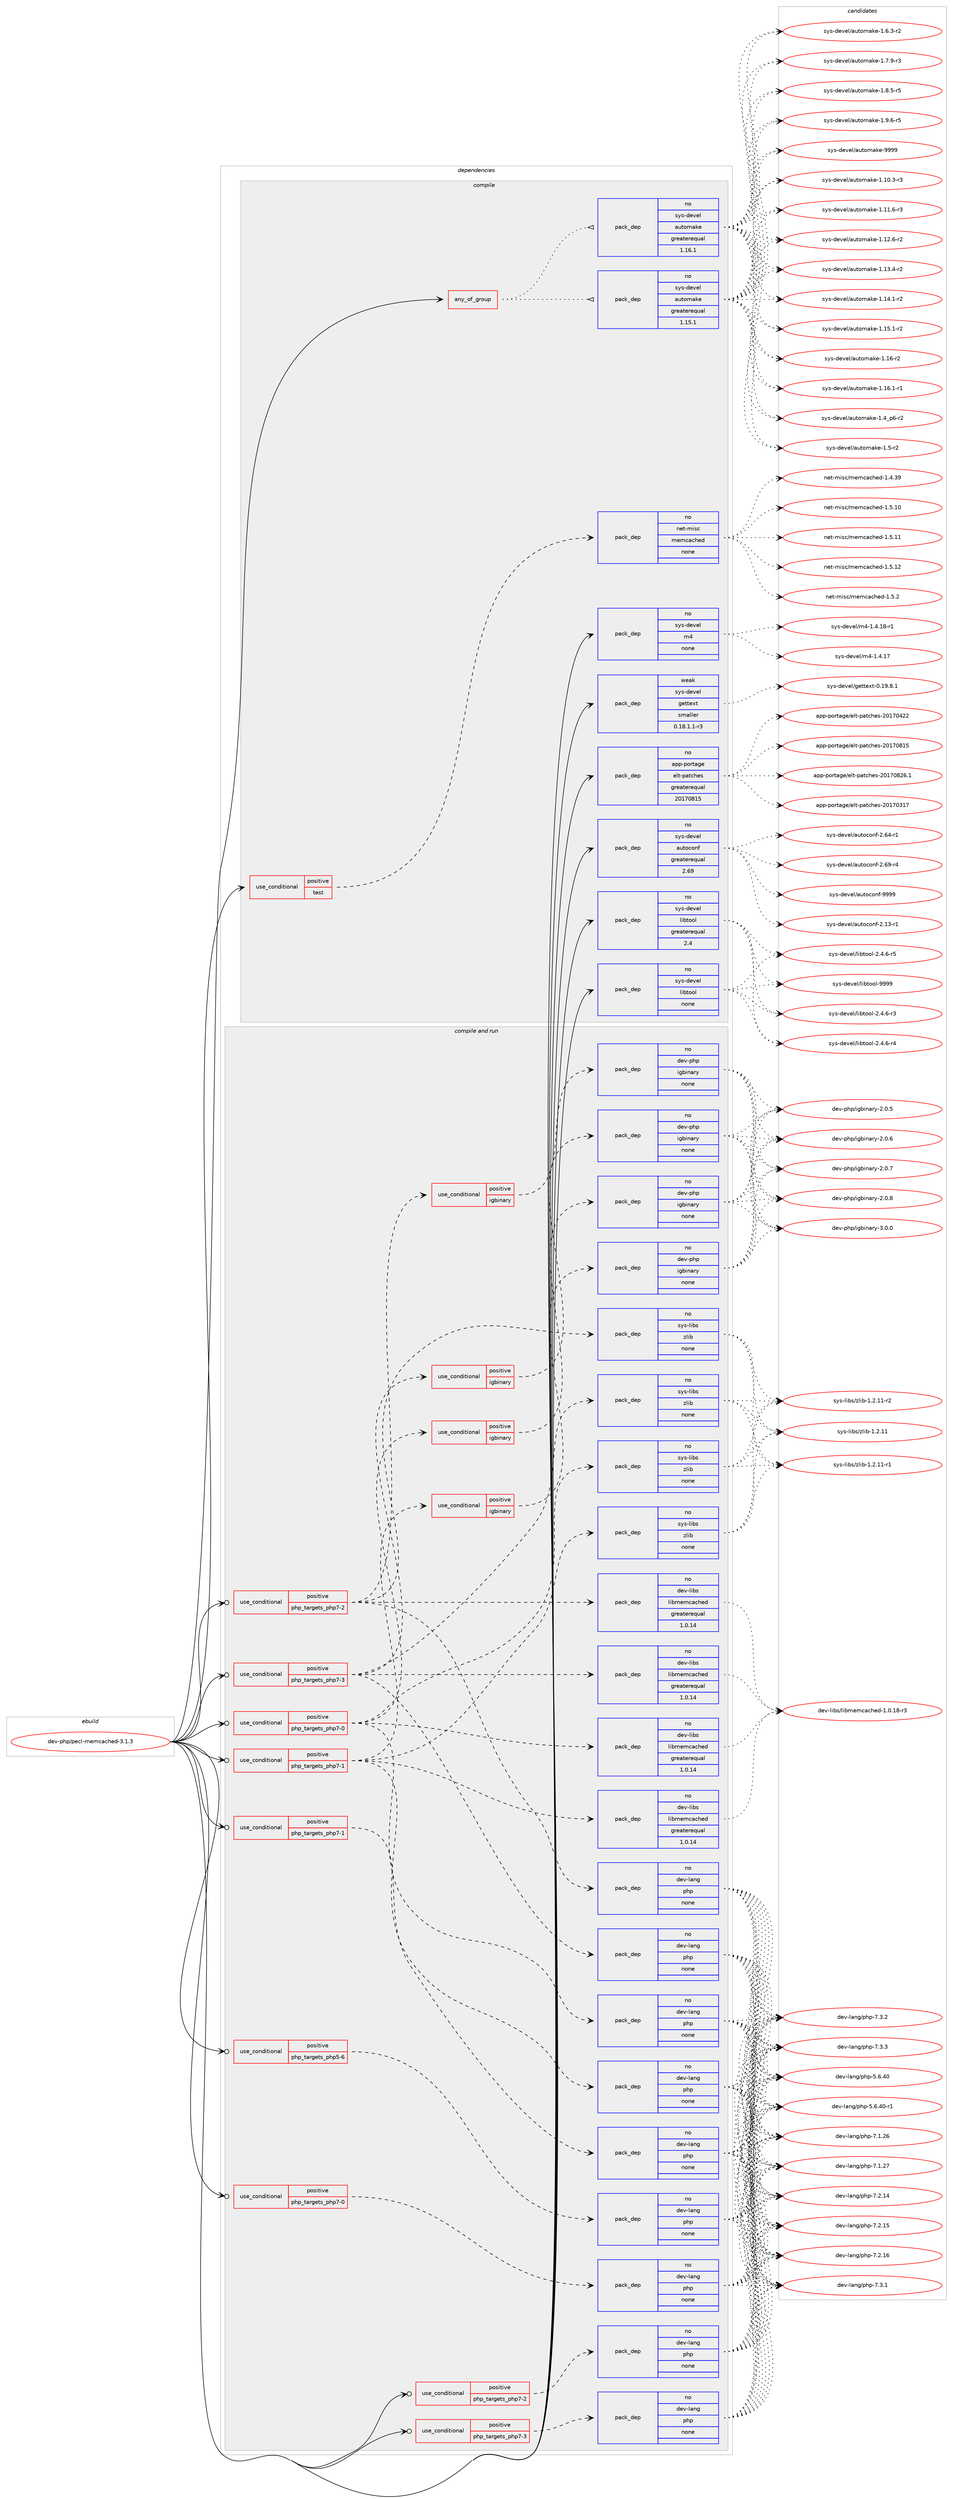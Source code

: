 digraph prolog {

# *************
# Graph options
# *************

newrank=true;
concentrate=true;
compound=true;
graph [rankdir=LR,fontname=Helvetica,fontsize=10,ranksep=1.5];#, ranksep=2.5, nodesep=0.2];
edge  [arrowhead=vee];
node  [fontname=Helvetica,fontsize=10];

# **********
# The ebuild
# **********

subgraph cluster_leftcol {
color=gray;
rank=same;
label=<<i>ebuild</i>>;
id [label="dev-php/pecl-memcached-3.1.3", color=red, width=4, href="../dev-php/pecl-memcached-3.1.3.svg"];
}

# ****************
# The dependencies
# ****************

subgraph cluster_midcol {
color=gray;
label=<<i>dependencies</i>>;
subgraph cluster_compile {
fillcolor="#eeeeee";
style=filled;
label=<<i>compile</i>>;
subgraph any22574 {
dependency1394285 [label=<<TABLE BORDER="0" CELLBORDER="1" CELLSPACING="0" CELLPADDING="4"><TR><TD CELLPADDING="10">any_of_group</TD></TR></TABLE>>, shape=none, color=red];subgraph pack1001513 {
dependency1394286 [label=<<TABLE BORDER="0" CELLBORDER="1" CELLSPACING="0" CELLPADDING="4" WIDTH="220"><TR><TD ROWSPAN="6" CELLPADDING="30">pack_dep</TD></TR><TR><TD WIDTH="110">no</TD></TR><TR><TD>sys-devel</TD></TR><TR><TD>automake</TD></TR><TR><TD>greaterequal</TD></TR><TR><TD>1.16.1</TD></TR></TABLE>>, shape=none, color=blue];
}
dependency1394285:e -> dependency1394286:w [weight=20,style="dotted",arrowhead="oinv"];
subgraph pack1001514 {
dependency1394287 [label=<<TABLE BORDER="0" CELLBORDER="1" CELLSPACING="0" CELLPADDING="4" WIDTH="220"><TR><TD ROWSPAN="6" CELLPADDING="30">pack_dep</TD></TR><TR><TD WIDTH="110">no</TD></TR><TR><TD>sys-devel</TD></TR><TR><TD>automake</TD></TR><TR><TD>greaterequal</TD></TR><TR><TD>1.15.1</TD></TR></TABLE>>, shape=none, color=blue];
}
dependency1394285:e -> dependency1394287:w [weight=20,style="dotted",arrowhead="oinv"];
}
id:e -> dependency1394285:w [weight=20,style="solid",arrowhead="vee"];
subgraph cond369633 {
dependency1394288 [label=<<TABLE BORDER="0" CELLBORDER="1" CELLSPACING="0" CELLPADDING="4"><TR><TD ROWSPAN="3" CELLPADDING="10">use_conditional</TD></TR><TR><TD>positive</TD></TR><TR><TD>test</TD></TR></TABLE>>, shape=none, color=red];
subgraph pack1001515 {
dependency1394289 [label=<<TABLE BORDER="0" CELLBORDER="1" CELLSPACING="0" CELLPADDING="4" WIDTH="220"><TR><TD ROWSPAN="6" CELLPADDING="30">pack_dep</TD></TR><TR><TD WIDTH="110">no</TD></TR><TR><TD>net-misc</TD></TR><TR><TD>memcached</TD></TR><TR><TD>none</TD></TR><TR><TD></TD></TR></TABLE>>, shape=none, color=blue];
}
dependency1394288:e -> dependency1394289:w [weight=20,style="dashed",arrowhead="vee"];
}
id:e -> dependency1394288:w [weight=20,style="solid",arrowhead="vee"];
subgraph pack1001516 {
dependency1394290 [label=<<TABLE BORDER="0" CELLBORDER="1" CELLSPACING="0" CELLPADDING="4" WIDTH="220"><TR><TD ROWSPAN="6" CELLPADDING="30">pack_dep</TD></TR><TR><TD WIDTH="110">no</TD></TR><TR><TD>app-portage</TD></TR><TR><TD>elt-patches</TD></TR><TR><TD>greaterequal</TD></TR><TR><TD>20170815</TD></TR></TABLE>>, shape=none, color=blue];
}
id:e -> dependency1394290:w [weight=20,style="solid",arrowhead="vee"];
subgraph pack1001517 {
dependency1394291 [label=<<TABLE BORDER="0" CELLBORDER="1" CELLSPACING="0" CELLPADDING="4" WIDTH="220"><TR><TD ROWSPAN="6" CELLPADDING="30">pack_dep</TD></TR><TR><TD WIDTH="110">no</TD></TR><TR><TD>sys-devel</TD></TR><TR><TD>autoconf</TD></TR><TR><TD>greaterequal</TD></TR><TR><TD>2.69</TD></TR></TABLE>>, shape=none, color=blue];
}
id:e -> dependency1394291:w [weight=20,style="solid",arrowhead="vee"];
subgraph pack1001518 {
dependency1394292 [label=<<TABLE BORDER="0" CELLBORDER="1" CELLSPACING="0" CELLPADDING="4" WIDTH="220"><TR><TD ROWSPAN="6" CELLPADDING="30">pack_dep</TD></TR><TR><TD WIDTH="110">no</TD></TR><TR><TD>sys-devel</TD></TR><TR><TD>libtool</TD></TR><TR><TD>greaterequal</TD></TR><TR><TD>2.4</TD></TR></TABLE>>, shape=none, color=blue];
}
id:e -> dependency1394292:w [weight=20,style="solid",arrowhead="vee"];
subgraph pack1001519 {
dependency1394293 [label=<<TABLE BORDER="0" CELLBORDER="1" CELLSPACING="0" CELLPADDING="4" WIDTH="220"><TR><TD ROWSPAN="6" CELLPADDING="30">pack_dep</TD></TR><TR><TD WIDTH="110">no</TD></TR><TR><TD>sys-devel</TD></TR><TR><TD>libtool</TD></TR><TR><TD>none</TD></TR><TR><TD></TD></TR></TABLE>>, shape=none, color=blue];
}
id:e -> dependency1394293:w [weight=20,style="solid",arrowhead="vee"];
subgraph pack1001520 {
dependency1394294 [label=<<TABLE BORDER="0" CELLBORDER="1" CELLSPACING="0" CELLPADDING="4" WIDTH="220"><TR><TD ROWSPAN="6" CELLPADDING="30">pack_dep</TD></TR><TR><TD WIDTH="110">no</TD></TR><TR><TD>sys-devel</TD></TR><TR><TD>m4</TD></TR><TR><TD>none</TD></TR><TR><TD></TD></TR></TABLE>>, shape=none, color=blue];
}
id:e -> dependency1394294:w [weight=20,style="solid",arrowhead="vee"];
subgraph pack1001521 {
dependency1394295 [label=<<TABLE BORDER="0" CELLBORDER="1" CELLSPACING="0" CELLPADDING="4" WIDTH="220"><TR><TD ROWSPAN="6" CELLPADDING="30">pack_dep</TD></TR><TR><TD WIDTH="110">weak</TD></TR><TR><TD>sys-devel</TD></TR><TR><TD>gettext</TD></TR><TR><TD>smaller</TD></TR><TR><TD>0.18.1.1-r3</TD></TR></TABLE>>, shape=none, color=blue];
}
id:e -> dependency1394295:w [weight=20,style="solid",arrowhead="vee"];
}
subgraph cluster_compileandrun {
fillcolor="#eeeeee";
style=filled;
label=<<i>compile and run</i>>;
subgraph cond369634 {
dependency1394296 [label=<<TABLE BORDER="0" CELLBORDER="1" CELLSPACING="0" CELLPADDING="4"><TR><TD ROWSPAN="3" CELLPADDING="10">use_conditional</TD></TR><TR><TD>positive</TD></TR><TR><TD>php_targets_php5-6</TD></TR></TABLE>>, shape=none, color=red];
subgraph pack1001522 {
dependency1394297 [label=<<TABLE BORDER="0" CELLBORDER="1" CELLSPACING="0" CELLPADDING="4" WIDTH="220"><TR><TD ROWSPAN="6" CELLPADDING="30">pack_dep</TD></TR><TR><TD WIDTH="110">no</TD></TR><TR><TD>dev-lang</TD></TR><TR><TD>php</TD></TR><TR><TD>none</TD></TR><TR><TD></TD></TR></TABLE>>, shape=none, color=blue];
}
dependency1394296:e -> dependency1394297:w [weight=20,style="dashed",arrowhead="vee"];
}
id:e -> dependency1394296:w [weight=20,style="solid",arrowhead="odotvee"];
subgraph cond369635 {
dependency1394298 [label=<<TABLE BORDER="0" CELLBORDER="1" CELLSPACING="0" CELLPADDING="4"><TR><TD ROWSPAN="3" CELLPADDING="10">use_conditional</TD></TR><TR><TD>positive</TD></TR><TR><TD>php_targets_php7-0</TD></TR></TABLE>>, shape=none, color=red];
subgraph pack1001523 {
dependency1394299 [label=<<TABLE BORDER="0" CELLBORDER="1" CELLSPACING="0" CELLPADDING="4" WIDTH="220"><TR><TD ROWSPAN="6" CELLPADDING="30">pack_dep</TD></TR><TR><TD WIDTH="110">no</TD></TR><TR><TD>dev-lang</TD></TR><TR><TD>php</TD></TR><TR><TD>none</TD></TR><TR><TD></TD></TR></TABLE>>, shape=none, color=blue];
}
dependency1394298:e -> dependency1394299:w [weight=20,style="dashed",arrowhead="vee"];
}
id:e -> dependency1394298:w [weight=20,style="solid",arrowhead="odotvee"];
subgraph cond369636 {
dependency1394300 [label=<<TABLE BORDER="0" CELLBORDER="1" CELLSPACING="0" CELLPADDING="4"><TR><TD ROWSPAN="3" CELLPADDING="10">use_conditional</TD></TR><TR><TD>positive</TD></TR><TR><TD>php_targets_php7-0</TD></TR></TABLE>>, shape=none, color=red];
subgraph pack1001524 {
dependency1394301 [label=<<TABLE BORDER="0" CELLBORDER="1" CELLSPACING="0" CELLPADDING="4" WIDTH="220"><TR><TD ROWSPAN="6" CELLPADDING="30">pack_dep</TD></TR><TR><TD WIDTH="110">no</TD></TR><TR><TD>dev-libs</TD></TR><TR><TD>libmemcached</TD></TR><TR><TD>greaterequal</TD></TR><TR><TD>1.0.14</TD></TR></TABLE>>, shape=none, color=blue];
}
dependency1394300:e -> dependency1394301:w [weight=20,style="dashed",arrowhead="vee"];
subgraph pack1001525 {
dependency1394302 [label=<<TABLE BORDER="0" CELLBORDER="1" CELLSPACING="0" CELLPADDING="4" WIDTH="220"><TR><TD ROWSPAN="6" CELLPADDING="30">pack_dep</TD></TR><TR><TD WIDTH="110">no</TD></TR><TR><TD>sys-libs</TD></TR><TR><TD>zlib</TD></TR><TR><TD>none</TD></TR><TR><TD></TD></TR></TABLE>>, shape=none, color=blue];
}
dependency1394300:e -> dependency1394302:w [weight=20,style="dashed",arrowhead="vee"];
subgraph cond369637 {
dependency1394303 [label=<<TABLE BORDER="0" CELLBORDER="1" CELLSPACING="0" CELLPADDING="4"><TR><TD ROWSPAN="3" CELLPADDING="10">use_conditional</TD></TR><TR><TD>positive</TD></TR><TR><TD>igbinary</TD></TR></TABLE>>, shape=none, color=red];
subgraph pack1001526 {
dependency1394304 [label=<<TABLE BORDER="0" CELLBORDER="1" CELLSPACING="0" CELLPADDING="4" WIDTH="220"><TR><TD ROWSPAN="6" CELLPADDING="30">pack_dep</TD></TR><TR><TD WIDTH="110">no</TD></TR><TR><TD>dev-php</TD></TR><TR><TD>igbinary</TD></TR><TR><TD>none</TD></TR><TR><TD></TD></TR></TABLE>>, shape=none, color=blue];
}
dependency1394303:e -> dependency1394304:w [weight=20,style="dashed",arrowhead="vee"];
}
dependency1394300:e -> dependency1394303:w [weight=20,style="dashed",arrowhead="vee"];
subgraph pack1001527 {
dependency1394305 [label=<<TABLE BORDER="0" CELLBORDER="1" CELLSPACING="0" CELLPADDING="4" WIDTH="220"><TR><TD ROWSPAN="6" CELLPADDING="30">pack_dep</TD></TR><TR><TD WIDTH="110">no</TD></TR><TR><TD>dev-lang</TD></TR><TR><TD>php</TD></TR><TR><TD>none</TD></TR><TR><TD></TD></TR></TABLE>>, shape=none, color=blue];
}
dependency1394300:e -> dependency1394305:w [weight=20,style="dashed",arrowhead="vee"];
}
id:e -> dependency1394300:w [weight=20,style="solid",arrowhead="odotvee"];
subgraph cond369638 {
dependency1394306 [label=<<TABLE BORDER="0" CELLBORDER="1" CELLSPACING="0" CELLPADDING="4"><TR><TD ROWSPAN="3" CELLPADDING="10">use_conditional</TD></TR><TR><TD>positive</TD></TR><TR><TD>php_targets_php7-1</TD></TR></TABLE>>, shape=none, color=red];
subgraph pack1001528 {
dependency1394307 [label=<<TABLE BORDER="0" CELLBORDER="1" CELLSPACING="0" CELLPADDING="4" WIDTH="220"><TR><TD ROWSPAN="6" CELLPADDING="30">pack_dep</TD></TR><TR><TD WIDTH="110">no</TD></TR><TR><TD>dev-lang</TD></TR><TR><TD>php</TD></TR><TR><TD>none</TD></TR><TR><TD></TD></TR></TABLE>>, shape=none, color=blue];
}
dependency1394306:e -> dependency1394307:w [weight=20,style="dashed",arrowhead="vee"];
}
id:e -> dependency1394306:w [weight=20,style="solid",arrowhead="odotvee"];
subgraph cond369639 {
dependency1394308 [label=<<TABLE BORDER="0" CELLBORDER="1" CELLSPACING="0" CELLPADDING="4"><TR><TD ROWSPAN="3" CELLPADDING="10">use_conditional</TD></TR><TR><TD>positive</TD></TR><TR><TD>php_targets_php7-1</TD></TR></TABLE>>, shape=none, color=red];
subgraph pack1001529 {
dependency1394309 [label=<<TABLE BORDER="0" CELLBORDER="1" CELLSPACING="0" CELLPADDING="4" WIDTH="220"><TR><TD ROWSPAN="6" CELLPADDING="30">pack_dep</TD></TR><TR><TD WIDTH="110">no</TD></TR><TR><TD>dev-libs</TD></TR><TR><TD>libmemcached</TD></TR><TR><TD>greaterequal</TD></TR><TR><TD>1.0.14</TD></TR></TABLE>>, shape=none, color=blue];
}
dependency1394308:e -> dependency1394309:w [weight=20,style="dashed",arrowhead="vee"];
subgraph pack1001530 {
dependency1394310 [label=<<TABLE BORDER="0" CELLBORDER="1" CELLSPACING="0" CELLPADDING="4" WIDTH="220"><TR><TD ROWSPAN="6" CELLPADDING="30">pack_dep</TD></TR><TR><TD WIDTH="110">no</TD></TR><TR><TD>sys-libs</TD></TR><TR><TD>zlib</TD></TR><TR><TD>none</TD></TR><TR><TD></TD></TR></TABLE>>, shape=none, color=blue];
}
dependency1394308:e -> dependency1394310:w [weight=20,style="dashed",arrowhead="vee"];
subgraph cond369640 {
dependency1394311 [label=<<TABLE BORDER="0" CELLBORDER="1" CELLSPACING="0" CELLPADDING="4"><TR><TD ROWSPAN="3" CELLPADDING="10">use_conditional</TD></TR><TR><TD>positive</TD></TR><TR><TD>igbinary</TD></TR></TABLE>>, shape=none, color=red];
subgraph pack1001531 {
dependency1394312 [label=<<TABLE BORDER="0" CELLBORDER="1" CELLSPACING="0" CELLPADDING="4" WIDTH="220"><TR><TD ROWSPAN="6" CELLPADDING="30">pack_dep</TD></TR><TR><TD WIDTH="110">no</TD></TR><TR><TD>dev-php</TD></TR><TR><TD>igbinary</TD></TR><TR><TD>none</TD></TR><TR><TD></TD></TR></TABLE>>, shape=none, color=blue];
}
dependency1394311:e -> dependency1394312:w [weight=20,style="dashed",arrowhead="vee"];
}
dependency1394308:e -> dependency1394311:w [weight=20,style="dashed",arrowhead="vee"];
subgraph pack1001532 {
dependency1394313 [label=<<TABLE BORDER="0" CELLBORDER="1" CELLSPACING="0" CELLPADDING="4" WIDTH="220"><TR><TD ROWSPAN="6" CELLPADDING="30">pack_dep</TD></TR><TR><TD WIDTH="110">no</TD></TR><TR><TD>dev-lang</TD></TR><TR><TD>php</TD></TR><TR><TD>none</TD></TR><TR><TD></TD></TR></TABLE>>, shape=none, color=blue];
}
dependency1394308:e -> dependency1394313:w [weight=20,style="dashed",arrowhead="vee"];
}
id:e -> dependency1394308:w [weight=20,style="solid",arrowhead="odotvee"];
subgraph cond369641 {
dependency1394314 [label=<<TABLE BORDER="0" CELLBORDER="1" CELLSPACING="0" CELLPADDING="4"><TR><TD ROWSPAN="3" CELLPADDING="10">use_conditional</TD></TR><TR><TD>positive</TD></TR><TR><TD>php_targets_php7-2</TD></TR></TABLE>>, shape=none, color=red];
subgraph pack1001533 {
dependency1394315 [label=<<TABLE BORDER="0" CELLBORDER="1" CELLSPACING="0" CELLPADDING="4" WIDTH="220"><TR><TD ROWSPAN="6" CELLPADDING="30">pack_dep</TD></TR><TR><TD WIDTH="110">no</TD></TR><TR><TD>dev-lang</TD></TR><TR><TD>php</TD></TR><TR><TD>none</TD></TR><TR><TD></TD></TR></TABLE>>, shape=none, color=blue];
}
dependency1394314:e -> dependency1394315:w [weight=20,style="dashed",arrowhead="vee"];
}
id:e -> dependency1394314:w [weight=20,style="solid",arrowhead="odotvee"];
subgraph cond369642 {
dependency1394316 [label=<<TABLE BORDER="0" CELLBORDER="1" CELLSPACING="0" CELLPADDING="4"><TR><TD ROWSPAN="3" CELLPADDING="10">use_conditional</TD></TR><TR><TD>positive</TD></TR><TR><TD>php_targets_php7-2</TD></TR></TABLE>>, shape=none, color=red];
subgraph pack1001534 {
dependency1394317 [label=<<TABLE BORDER="0" CELLBORDER="1" CELLSPACING="0" CELLPADDING="4" WIDTH="220"><TR><TD ROWSPAN="6" CELLPADDING="30">pack_dep</TD></TR><TR><TD WIDTH="110">no</TD></TR><TR><TD>dev-libs</TD></TR><TR><TD>libmemcached</TD></TR><TR><TD>greaterequal</TD></TR><TR><TD>1.0.14</TD></TR></TABLE>>, shape=none, color=blue];
}
dependency1394316:e -> dependency1394317:w [weight=20,style="dashed",arrowhead="vee"];
subgraph pack1001535 {
dependency1394318 [label=<<TABLE BORDER="0" CELLBORDER="1" CELLSPACING="0" CELLPADDING="4" WIDTH="220"><TR><TD ROWSPAN="6" CELLPADDING="30">pack_dep</TD></TR><TR><TD WIDTH="110">no</TD></TR><TR><TD>sys-libs</TD></TR><TR><TD>zlib</TD></TR><TR><TD>none</TD></TR><TR><TD></TD></TR></TABLE>>, shape=none, color=blue];
}
dependency1394316:e -> dependency1394318:w [weight=20,style="dashed",arrowhead="vee"];
subgraph cond369643 {
dependency1394319 [label=<<TABLE BORDER="0" CELLBORDER="1" CELLSPACING="0" CELLPADDING="4"><TR><TD ROWSPAN="3" CELLPADDING="10">use_conditional</TD></TR><TR><TD>positive</TD></TR><TR><TD>igbinary</TD></TR></TABLE>>, shape=none, color=red];
subgraph pack1001536 {
dependency1394320 [label=<<TABLE BORDER="0" CELLBORDER="1" CELLSPACING="0" CELLPADDING="4" WIDTH="220"><TR><TD ROWSPAN="6" CELLPADDING="30">pack_dep</TD></TR><TR><TD WIDTH="110">no</TD></TR><TR><TD>dev-php</TD></TR><TR><TD>igbinary</TD></TR><TR><TD>none</TD></TR><TR><TD></TD></TR></TABLE>>, shape=none, color=blue];
}
dependency1394319:e -> dependency1394320:w [weight=20,style="dashed",arrowhead="vee"];
}
dependency1394316:e -> dependency1394319:w [weight=20,style="dashed",arrowhead="vee"];
subgraph pack1001537 {
dependency1394321 [label=<<TABLE BORDER="0" CELLBORDER="1" CELLSPACING="0" CELLPADDING="4" WIDTH="220"><TR><TD ROWSPAN="6" CELLPADDING="30">pack_dep</TD></TR><TR><TD WIDTH="110">no</TD></TR><TR><TD>dev-lang</TD></TR><TR><TD>php</TD></TR><TR><TD>none</TD></TR><TR><TD></TD></TR></TABLE>>, shape=none, color=blue];
}
dependency1394316:e -> dependency1394321:w [weight=20,style="dashed",arrowhead="vee"];
}
id:e -> dependency1394316:w [weight=20,style="solid",arrowhead="odotvee"];
subgraph cond369644 {
dependency1394322 [label=<<TABLE BORDER="0" CELLBORDER="1" CELLSPACING="0" CELLPADDING="4"><TR><TD ROWSPAN="3" CELLPADDING="10">use_conditional</TD></TR><TR><TD>positive</TD></TR><TR><TD>php_targets_php7-3</TD></TR></TABLE>>, shape=none, color=red];
subgraph pack1001538 {
dependency1394323 [label=<<TABLE BORDER="0" CELLBORDER="1" CELLSPACING="0" CELLPADDING="4" WIDTH="220"><TR><TD ROWSPAN="6" CELLPADDING="30">pack_dep</TD></TR><TR><TD WIDTH="110">no</TD></TR><TR><TD>dev-lang</TD></TR><TR><TD>php</TD></TR><TR><TD>none</TD></TR><TR><TD></TD></TR></TABLE>>, shape=none, color=blue];
}
dependency1394322:e -> dependency1394323:w [weight=20,style="dashed",arrowhead="vee"];
}
id:e -> dependency1394322:w [weight=20,style="solid",arrowhead="odotvee"];
subgraph cond369645 {
dependency1394324 [label=<<TABLE BORDER="0" CELLBORDER="1" CELLSPACING="0" CELLPADDING="4"><TR><TD ROWSPAN="3" CELLPADDING="10">use_conditional</TD></TR><TR><TD>positive</TD></TR><TR><TD>php_targets_php7-3</TD></TR></TABLE>>, shape=none, color=red];
subgraph pack1001539 {
dependency1394325 [label=<<TABLE BORDER="0" CELLBORDER="1" CELLSPACING="0" CELLPADDING="4" WIDTH="220"><TR><TD ROWSPAN="6" CELLPADDING="30">pack_dep</TD></TR><TR><TD WIDTH="110">no</TD></TR><TR><TD>dev-libs</TD></TR><TR><TD>libmemcached</TD></TR><TR><TD>greaterequal</TD></TR><TR><TD>1.0.14</TD></TR></TABLE>>, shape=none, color=blue];
}
dependency1394324:e -> dependency1394325:w [weight=20,style="dashed",arrowhead="vee"];
subgraph pack1001540 {
dependency1394326 [label=<<TABLE BORDER="0" CELLBORDER="1" CELLSPACING="0" CELLPADDING="4" WIDTH="220"><TR><TD ROWSPAN="6" CELLPADDING="30">pack_dep</TD></TR><TR><TD WIDTH="110">no</TD></TR><TR><TD>sys-libs</TD></TR><TR><TD>zlib</TD></TR><TR><TD>none</TD></TR><TR><TD></TD></TR></TABLE>>, shape=none, color=blue];
}
dependency1394324:e -> dependency1394326:w [weight=20,style="dashed",arrowhead="vee"];
subgraph cond369646 {
dependency1394327 [label=<<TABLE BORDER="0" CELLBORDER="1" CELLSPACING="0" CELLPADDING="4"><TR><TD ROWSPAN="3" CELLPADDING="10">use_conditional</TD></TR><TR><TD>positive</TD></TR><TR><TD>igbinary</TD></TR></TABLE>>, shape=none, color=red];
subgraph pack1001541 {
dependency1394328 [label=<<TABLE BORDER="0" CELLBORDER="1" CELLSPACING="0" CELLPADDING="4" WIDTH="220"><TR><TD ROWSPAN="6" CELLPADDING="30">pack_dep</TD></TR><TR><TD WIDTH="110">no</TD></TR><TR><TD>dev-php</TD></TR><TR><TD>igbinary</TD></TR><TR><TD>none</TD></TR><TR><TD></TD></TR></TABLE>>, shape=none, color=blue];
}
dependency1394327:e -> dependency1394328:w [weight=20,style="dashed",arrowhead="vee"];
}
dependency1394324:e -> dependency1394327:w [weight=20,style="dashed",arrowhead="vee"];
subgraph pack1001542 {
dependency1394329 [label=<<TABLE BORDER="0" CELLBORDER="1" CELLSPACING="0" CELLPADDING="4" WIDTH="220"><TR><TD ROWSPAN="6" CELLPADDING="30">pack_dep</TD></TR><TR><TD WIDTH="110">no</TD></TR><TR><TD>dev-lang</TD></TR><TR><TD>php</TD></TR><TR><TD>none</TD></TR><TR><TD></TD></TR></TABLE>>, shape=none, color=blue];
}
dependency1394324:e -> dependency1394329:w [weight=20,style="dashed",arrowhead="vee"];
}
id:e -> dependency1394324:w [weight=20,style="solid",arrowhead="odotvee"];
}
subgraph cluster_run {
fillcolor="#eeeeee";
style=filled;
label=<<i>run</i>>;
}
}

# **************
# The candidates
# **************

subgraph cluster_choices {
rank=same;
color=gray;
label=<<i>candidates</i>>;

subgraph choice1001513 {
color=black;
nodesep=1;
choice11512111545100101118101108479711711611110997107101454946494846514511451 [label="sys-devel/automake-1.10.3-r3", color=red, width=4,href="../sys-devel/automake-1.10.3-r3.svg"];
choice11512111545100101118101108479711711611110997107101454946494946544511451 [label="sys-devel/automake-1.11.6-r3", color=red, width=4,href="../sys-devel/automake-1.11.6-r3.svg"];
choice11512111545100101118101108479711711611110997107101454946495046544511450 [label="sys-devel/automake-1.12.6-r2", color=red, width=4,href="../sys-devel/automake-1.12.6-r2.svg"];
choice11512111545100101118101108479711711611110997107101454946495146524511450 [label="sys-devel/automake-1.13.4-r2", color=red, width=4,href="../sys-devel/automake-1.13.4-r2.svg"];
choice11512111545100101118101108479711711611110997107101454946495246494511450 [label="sys-devel/automake-1.14.1-r2", color=red, width=4,href="../sys-devel/automake-1.14.1-r2.svg"];
choice11512111545100101118101108479711711611110997107101454946495346494511450 [label="sys-devel/automake-1.15.1-r2", color=red, width=4,href="../sys-devel/automake-1.15.1-r2.svg"];
choice1151211154510010111810110847971171161111099710710145494649544511450 [label="sys-devel/automake-1.16-r2", color=red, width=4,href="../sys-devel/automake-1.16-r2.svg"];
choice11512111545100101118101108479711711611110997107101454946495446494511449 [label="sys-devel/automake-1.16.1-r1", color=red, width=4,href="../sys-devel/automake-1.16.1-r1.svg"];
choice115121115451001011181011084797117116111109971071014549465295112544511450 [label="sys-devel/automake-1.4_p6-r2", color=red, width=4,href="../sys-devel/automake-1.4_p6-r2.svg"];
choice11512111545100101118101108479711711611110997107101454946534511450 [label="sys-devel/automake-1.5-r2", color=red, width=4,href="../sys-devel/automake-1.5-r2.svg"];
choice115121115451001011181011084797117116111109971071014549465446514511450 [label="sys-devel/automake-1.6.3-r2", color=red, width=4,href="../sys-devel/automake-1.6.3-r2.svg"];
choice115121115451001011181011084797117116111109971071014549465546574511451 [label="sys-devel/automake-1.7.9-r3", color=red, width=4,href="../sys-devel/automake-1.7.9-r3.svg"];
choice115121115451001011181011084797117116111109971071014549465646534511453 [label="sys-devel/automake-1.8.5-r5", color=red, width=4,href="../sys-devel/automake-1.8.5-r5.svg"];
choice115121115451001011181011084797117116111109971071014549465746544511453 [label="sys-devel/automake-1.9.6-r5", color=red, width=4,href="../sys-devel/automake-1.9.6-r5.svg"];
choice115121115451001011181011084797117116111109971071014557575757 [label="sys-devel/automake-9999", color=red, width=4,href="../sys-devel/automake-9999.svg"];
dependency1394286:e -> choice11512111545100101118101108479711711611110997107101454946494846514511451:w [style=dotted,weight="100"];
dependency1394286:e -> choice11512111545100101118101108479711711611110997107101454946494946544511451:w [style=dotted,weight="100"];
dependency1394286:e -> choice11512111545100101118101108479711711611110997107101454946495046544511450:w [style=dotted,weight="100"];
dependency1394286:e -> choice11512111545100101118101108479711711611110997107101454946495146524511450:w [style=dotted,weight="100"];
dependency1394286:e -> choice11512111545100101118101108479711711611110997107101454946495246494511450:w [style=dotted,weight="100"];
dependency1394286:e -> choice11512111545100101118101108479711711611110997107101454946495346494511450:w [style=dotted,weight="100"];
dependency1394286:e -> choice1151211154510010111810110847971171161111099710710145494649544511450:w [style=dotted,weight="100"];
dependency1394286:e -> choice11512111545100101118101108479711711611110997107101454946495446494511449:w [style=dotted,weight="100"];
dependency1394286:e -> choice115121115451001011181011084797117116111109971071014549465295112544511450:w [style=dotted,weight="100"];
dependency1394286:e -> choice11512111545100101118101108479711711611110997107101454946534511450:w [style=dotted,weight="100"];
dependency1394286:e -> choice115121115451001011181011084797117116111109971071014549465446514511450:w [style=dotted,weight="100"];
dependency1394286:e -> choice115121115451001011181011084797117116111109971071014549465546574511451:w [style=dotted,weight="100"];
dependency1394286:e -> choice115121115451001011181011084797117116111109971071014549465646534511453:w [style=dotted,weight="100"];
dependency1394286:e -> choice115121115451001011181011084797117116111109971071014549465746544511453:w [style=dotted,weight="100"];
dependency1394286:e -> choice115121115451001011181011084797117116111109971071014557575757:w [style=dotted,weight="100"];
}
subgraph choice1001514 {
color=black;
nodesep=1;
choice11512111545100101118101108479711711611110997107101454946494846514511451 [label="sys-devel/automake-1.10.3-r3", color=red, width=4,href="../sys-devel/automake-1.10.3-r3.svg"];
choice11512111545100101118101108479711711611110997107101454946494946544511451 [label="sys-devel/automake-1.11.6-r3", color=red, width=4,href="../sys-devel/automake-1.11.6-r3.svg"];
choice11512111545100101118101108479711711611110997107101454946495046544511450 [label="sys-devel/automake-1.12.6-r2", color=red, width=4,href="../sys-devel/automake-1.12.6-r2.svg"];
choice11512111545100101118101108479711711611110997107101454946495146524511450 [label="sys-devel/automake-1.13.4-r2", color=red, width=4,href="../sys-devel/automake-1.13.4-r2.svg"];
choice11512111545100101118101108479711711611110997107101454946495246494511450 [label="sys-devel/automake-1.14.1-r2", color=red, width=4,href="../sys-devel/automake-1.14.1-r2.svg"];
choice11512111545100101118101108479711711611110997107101454946495346494511450 [label="sys-devel/automake-1.15.1-r2", color=red, width=4,href="../sys-devel/automake-1.15.1-r2.svg"];
choice1151211154510010111810110847971171161111099710710145494649544511450 [label="sys-devel/automake-1.16-r2", color=red, width=4,href="../sys-devel/automake-1.16-r2.svg"];
choice11512111545100101118101108479711711611110997107101454946495446494511449 [label="sys-devel/automake-1.16.1-r1", color=red, width=4,href="../sys-devel/automake-1.16.1-r1.svg"];
choice115121115451001011181011084797117116111109971071014549465295112544511450 [label="sys-devel/automake-1.4_p6-r2", color=red, width=4,href="../sys-devel/automake-1.4_p6-r2.svg"];
choice11512111545100101118101108479711711611110997107101454946534511450 [label="sys-devel/automake-1.5-r2", color=red, width=4,href="../sys-devel/automake-1.5-r2.svg"];
choice115121115451001011181011084797117116111109971071014549465446514511450 [label="sys-devel/automake-1.6.3-r2", color=red, width=4,href="../sys-devel/automake-1.6.3-r2.svg"];
choice115121115451001011181011084797117116111109971071014549465546574511451 [label="sys-devel/automake-1.7.9-r3", color=red, width=4,href="../sys-devel/automake-1.7.9-r3.svg"];
choice115121115451001011181011084797117116111109971071014549465646534511453 [label="sys-devel/automake-1.8.5-r5", color=red, width=4,href="../sys-devel/automake-1.8.5-r5.svg"];
choice115121115451001011181011084797117116111109971071014549465746544511453 [label="sys-devel/automake-1.9.6-r5", color=red, width=4,href="../sys-devel/automake-1.9.6-r5.svg"];
choice115121115451001011181011084797117116111109971071014557575757 [label="sys-devel/automake-9999", color=red, width=4,href="../sys-devel/automake-9999.svg"];
dependency1394287:e -> choice11512111545100101118101108479711711611110997107101454946494846514511451:w [style=dotted,weight="100"];
dependency1394287:e -> choice11512111545100101118101108479711711611110997107101454946494946544511451:w [style=dotted,weight="100"];
dependency1394287:e -> choice11512111545100101118101108479711711611110997107101454946495046544511450:w [style=dotted,weight="100"];
dependency1394287:e -> choice11512111545100101118101108479711711611110997107101454946495146524511450:w [style=dotted,weight="100"];
dependency1394287:e -> choice11512111545100101118101108479711711611110997107101454946495246494511450:w [style=dotted,weight="100"];
dependency1394287:e -> choice11512111545100101118101108479711711611110997107101454946495346494511450:w [style=dotted,weight="100"];
dependency1394287:e -> choice1151211154510010111810110847971171161111099710710145494649544511450:w [style=dotted,weight="100"];
dependency1394287:e -> choice11512111545100101118101108479711711611110997107101454946495446494511449:w [style=dotted,weight="100"];
dependency1394287:e -> choice115121115451001011181011084797117116111109971071014549465295112544511450:w [style=dotted,weight="100"];
dependency1394287:e -> choice11512111545100101118101108479711711611110997107101454946534511450:w [style=dotted,weight="100"];
dependency1394287:e -> choice115121115451001011181011084797117116111109971071014549465446514511450:w [style=dotted,weight="100"];
dependency1394287:e -> choice115121115451001011181011084797117116111109971071014549465546574511451:w [style=dotted,weight="100"];
dependency1394287:e -> choice115121115451001011181011084797117116111109971071014549465646534511453:w [style=dotted,weight="100"];
dependency1394287:e -> choice115121115451001011181011084797117116111109971071014549465746544511453:w [style=dotted,weight="100"];
dependency1394287:e -> choice115121115451001011181011084797117116111109971071014557575757:w [style=dotted,weight="100"];
}
subgraph choice1001515 {
color=black;
nodesep=1;
choice11010111645109105115994710910110999979910410110045494652465157 [label="net-misc/memcached-1.4.39", color=red, width=4,href="../net-misc/memcached-1.4.39.svg"];
choice11010111645109105115994710910110999979910410110045494653464948 [label="net-misc/memcached-1.5.10", color=red, width=4,href="../net-misc/memcached-1.5.10.svg"];
choice11010111645109105115994710910110999979910410110045494653464949 [label="net-misc/memcached-1.5.11", color=red, width=4,href="../net-misc/memcached-1.5.11.svg"];
choice11010111645109105115994710910110999979910410110045494653464950 [label="net-misc/memcached-1.5.12", color=red, width=4,href="../net-misc/memcached-1.5.12.svg"];
choice110101116451091051159947109101109999799104101100454946534650 [label="net-misc/memcached-1.5.2", color=red, width=4,href="../net-misc/memcached-1.5.2.svg"];
dependency1394289:e -> choice11010111645109105115994710910110999979910410110045494652465157:w [style=dotted,weight="100"];
dependency1394289:e -> choice11010111645109105115994710910110999979910410110045494653464948:w [style=dotted,weight="100"];
dependency1394289:e -> choice11010111645109105115994710910110999979910410110045494653464949:w [style=dotted,weight="100"];
dependency1394289:e -> choice11010111645109105115994710910110999979910410110045494653464950:w [style=dotted,weight="100"];
dependency1394289:e -> choice110101116451091051159947109101109999799104101100454946534650:w [style=dotted,weight="100"];
}
subgraph choice1001516 {
color=black;
nodesep=1;
choice97112112451121111141169710310147101108116451129711699104101115455048495548514955 [label="app-portage/elt-patches-20170317", color=red, width=4,href="../app-portage/elt-patches-20170317.svg"];
choice97112112451121111141169710310147101108116451129711699104101115455048495548525050 [label="app-portage/elt-patches-20170422", color=red, width=4,href="../app-portage/elt-patches-20170422.svg"];
choice97112112451121111141169710310147101108116451129711699104101115455048495548564953 [label="app-portage/elt-patches-20170815", color=red, width=4,href="../app-portage/elt-patches-20170815.svg"];
choice971121124511211111411697103101471011081164511297116991041011154550484955485650544649 [label="app-portage/elt-patches-20170826.1", color=red, width=4,href="../app-portage/elt-patches-20170826.1.svg"];
dependency1394290:e -> choice97112112451121111141169710310147101108116451129711699104101115455048495548514955:w [style=dotted,weight="100"];
dependency1394290:e -> choice97112112451121111141169710310147101108116451129711699104101115455048495548525050:w [style=dotted,weight="100"];
dependency1394290:e -> choice97112112451121111141169710310147101108116451129711699104101115455048495548564953:w [style=dotted,weight="100"];
dependency1394290:e -> choice971121124511211111411697103101471011081164511297116991041011154550484955485650544649:w [style=dotted,weight="100"];
}
subgraph choice1001517 {
color=black;
nodesep=1;
choice1151211154510010111810110847971171161119911111010245504649514511449 [label="sys-devel/autoconf-2.13-r1", color=red, width=4,href="../sys-devel/autoconf-2.13-r1.svg"];
choice1151211154510010111810110847971171161119911111010245504654524511449 [label="sys-devel/autoconf-2.64-r1", color=red, width=4,href="../sys-devel/autoconf-2.64-r1.svg"];
choice1151211154510010111810110847971171161119911111010245504654574511452 [label="sys-devel/autoconf-2.69-r4", color=red, width=4,href="../sys-devel/autoconf-2.69-r4.svg"];
choice115121115451001011181011084797117116111991111101024557575757 [label="sys-devel/autoconf-9999", color=red, width=4,href="../sys-devel/autoconf-9999.svg"];
dependency1394291:e -> choice1151211154510010111810110847971171161119911111010245504649514511449:w [style=dotted,weight="100"];
dependency1394291:e -> choice1151211154510010111810110847971171161119911111010245504654524511449:w [style=dotted,weight="100"];
dependency1394291:e -> choice1151211154510010111810110847971171161119911111010245504654574511452:w [style=dotted,weight="100"];
dependency1394291:e -> choice115121115451001011181011084797117116111991111101024557575757:w [style=dotted,weight="100"];
}
subgraph choice1001518 {
color=black;
nodesep=1;
choice1151211154510010111810110847108105981161111111084550465246544511451 [label="sys-devel/libtool-2.4.6-r3", color=red, width=4,href="../sys-devel/libtool-2.4.6-r3.svg"];
choice1151211154510010111810110847108105981161111111084550465246544511452 [label="sys-devel/libtool-2.4.6-r4", color=red, width=4,href="../sys-devel/libtool-2.4.6-r4.svg"];
choice1151211154510010111810110847108105981161111111084550465246544511453 [label="sys-devel/libtool-2.4.6-r5", color=red, width=4,href="../sys-devel/libtool-2.4.6-r5.svg"];
choice1151211154510010111810110847108105981161111111084557575757 [label="sys-devel/libtool-9999", color=red, width=4,href="../sys-devel/libtool-9999.svg"];
dependency1394292:e -> choice1151211154510010111810110847108105981161111111084550465246544511451:w [style=dotted,weight="100"];
dependency1394292:e -> choice1151211154510010111810110847108105981161111111084550465246544511452:w [style=dotted,weight="100"];
dependency1394292:e -> choice1151211154510010111810110847108105981161111111084550465246544511453:w [style=dotted,weight="100"];
dependency1394292:e -> choice1151211154510010111810110847108105981161111111084557575757:w [style=dotted,weight="100"];
}
subgraph choice1001519 {
color=black;
nodesep=1;
choice1151211154510010111810110847108105981161111111084550465246544511451 [label="sys-devel/libtool-2.4.6-r3", color=red, width=4,href="../sys-devel/libtool-2.4.6-r3.svg"];
choice1151211154510010111810110847108105981161111111084550465246544511452 [label="sys-devel/libtool-2.4.6-r4", color=red, width=4,href="../sys-devel/libtool-2.4.6-r4.svg"];
choice1151211154510010111810110847108105981161111111084550465246544511453 [label="sys-devel/libtool-2.4.6-r5", color=red, width=4,href="../sys-devel/libtool-2.4.6-r5.svg"];
choice1151211154510010111810110847108105981161111111084557575757 [label="sys-devel/libtool-9999", color=red, width=4,href="../sys-devel/libtool-9999.svg"];
dependency1394293:e -> choice1151211154510010111810110847108105981161111111084550465246544511451:w [style=dotted,weight="100"];
dependency1394293:e -> choice1151211154510010111810110847108105981161111111084550465246544511452:w [style=dotted,weight="100"];
dependency1394293:e -> choice1151211154510010111810110847108105981161111111084550465246544511453:w [style=dotted,weight="100"];
dependency1394293:e -> choice1151211154510010111810110847108105981161111111084557575757:w [style=dotted,weight="100"];
}
subgraph choice1001520 {
color=black;
nodesep=1;
choice11512111545100101118101108471095245494652464955 [label="sys-devel/m4-1.4.17", color=red, width=4,href="../sys-devel/m4-1.4.17.svg"];
choice115121115451001011181011084710952454946524649564511449 [label="sys-devel/m4-1.4.18-r1", color=red, width=4,href="../sys-devel/m4-1.4.18-r1.svg"];
dependency1394294:e -> choice11512111545100101118101108471095245494652464955:w [style=dotted,weight="100"];
dependency1394294:e -> choice115121115451001011181011084710952454946524649564511449:w [style=dotted,weight="100"];
}
subgraph choice1001521 {
color=black;
nodesep=1;
choice1151211154510010111810110847103101116116101120116454846495746564649 [label="sys-devel/gettext-0.19.8.1", color=red, width=4,href="../sys-devel/gettext-0.19.8.1.svg"];
dependency1394295:e -> choice1151211154510010111810110847103101116116101120116454846495746564649:w [style=dotted,weight="100"];
}
subgraph choice1001522 {
color=black;
nodesep=1;
choice10010111845108971101034711210411245534654465248 [label="dev-lang/php-5.6.40", color=red, width=4,href="../dev-lang/php-5.6.40.svg"];
choice100101118451089711010347112104112455346544652484511449 [label="dev-lang/php-5.6.40-r1", color=red, width=4,href="../dev-lang/php-5.6.40-r1.svg"];
choice10010111845108971101034711210411245554649465054 [label="dev-lang/php-7.1.26", color=red, width=4,href="../dev-lang/php-7.1.26.svg"];
choice10010111845108971101034711210411245554649465055 [label="dev-lang/php-7.1.27", color=red, width=4,href="../dev-lang/php-7.1.27.svg"];
choice10010111845108971101034711210411245554650464952 [label="dev-lang/php-7.2.14", color=red, width=4,href="../dev-lang/php-7.2.14.svg"];
choice10010111845108971101034711210411245554650464953 [label="dev-lang/php-7.2.15", color=red, width=4,href="../dev-lang/php-7.2.15.svg"];
choice10010111845108971101034711210411245554650464954 [label="dev-lang/php-7.2.16", color=red, width=4,href="../dev-lang/php-7.2.16.svg"];
choice100101118451089711010347112104112455546514649 [label="dev-lang/php-7.3.1", color=red, width=4,href="../dev-lang/php-7.3.1.svg"];
choice100101118451089711010347112104112455546514650 [label="dev-lang/php-7.3.2", color=red, width=4,href="../dev-lang/php-7.3.2.svg"];
choice100101118451089711010347112104112455546514651 [label="dev-lang/php-7.3.3", color=red, width=4,href="../dev-lang/php-7.3.3.svg"];
dependency1394297:e -> choice10010111845108971101034711210411245534654465248:w [style=dotted,weight="100"];
dependency1394297:e -> choice100101118451089711010347112104112455346544652484511449:w [style=dotted,weight="100"];
dependency1394297:e -> choice10010111845108971101034711210411245554649465054:w [style=dotted,weight="100"];
dependency1394297:e -> choice10010111845108971101034711210411245554649465055:w [style=dotted,weight="100"];
dependency1394297:e -> choice10010111845108971101034711210411245554650464952:w [style=dotted,weight="100"];
dependency1394297:e -> choice10010111845108971101034711210411245554650464953:w [style=dotted,weight="100"];
dependency1394297:e -> choice10010111845108971101034711210411245554650464954:w [style=dotted,weight="100"];
dependency1394297:e -> choice100101118451089711010347112104112455546514649:w [style=dotted,weight="100"];
dependency1394297:e -> choice100101118451089711010347112104112455546514650:w [style=dotted,weight="100"];
dependency1394297:e -> choice100101118451089711010347112104112455546514651:w [style=dotted,weight="100"];
}
subgraph choice1001523 {
color=black;
nodesep=1;
choice10010111845108971101034711210411245534654465248 [label="dev-lang/php-5.6.40", color=red, width=4,href="../dev-lang/php-5.6.40.svg"];
choice100101118451089711010347112104112455346544652484511449 [label="dev-lang/php-5.6.40-r1", color=red, width=4,href="../dev-lang/php-5.6.40-r1.svg"];
choice10010111845108971101034711210411245554649465054 [label="dev-lang/php-7.1.26", color=red, width=4,href="../dev-lang/php-7.1.26.svg"];
choice10010111845108971101034711210411245554649465055 [label="dev-lang/php-7.1.27", color=red, width=4,href="../dev-lang/php-7.1.27.svg"];
choice10010111845108971101034711210411245554650464952 [label="dev-lang/php-7.2.14", color=red, width=4,href="../dev-lang/php-7.2.14.svg"];
choice10010111845108971101034711210411245554650464953 [label="dev-lang/php-7.2.15", color=red, width=4,href="../dev-lang/php-7.2.15.svg"];
choice10010111845108971101034711210411245554650464954 [label="dev-lang/php-7.2.16", color=red, width=4,href="../dev-lang/php-7.2.16.svg"];
choice100101118451089711010347112104112455546514649 [label="dev-lang/php-7.3.1", color=red, width=4,href="../dev-lang/php-7.3.1.svg"];
choice100101118451089711010347112104112455546514650 [label="dev-lang/php-7.3.2", color=red, width=4,href="../dev-lang/php-7.3.2.svg"];
choice100101118451089711010347112104112455546514651 [label="dev-lang/php-7.3.3", color=red, width=4,href="../dev-lang/php-7.3.3.svg"];
dependency1394299:e -> choice10010111845108971101034711210411245534654465248:w [style=dotted,weight="100"];
dependency1394299:e -> choice100101118451089711010347112104112455346544652484511449:w [style=dotted,weight="100"];
dependency1394299:e -> choice10010111845108971101034711210411245554649465054:w [style=dotted,weight="100"];
dependency1394299:e -> choice10010111845108971101034711210411245554649465055:w [style=dotted,weight="100"];
dependency1394299:e -> choice10010111845108971101034711210411245554650464952:w [style=dotted,weight="100"];
dependency1394299:e -> choice10010111845108971101034711210411245554650464953:w [style=dotted,weight="100"];
dependency1394299:e -> choice10010111845108971101034711210411245554650464954:w [style=dotted,weight="100"];
dependency1394299:e -> choice100101118451089711010347112104112455546514649:w [style=dotted,weight="100"];
dependency1394299:e -> choice100101118451089711010347112104112455546514650:w [style=dotted,weight="100"];
dependency1394299:e -> choice100101118451089711010347112104112455546514651:w [style=dotted,weight="100"];
}
subgraph choice1001524 {
color=black;
nodesep=1;
choice10010111845108105981154710810598109101109999799104101100454946484649564511451 [label="dev-libs/libmemcached-1.0.18-r3", color=red, width=4,href="../dev-libs/libmemcached-1.0.18-r3.svg"];
dependency1394301:e -> choice10010111845108105981154710810598109101109999799104101100454946484649564511451:w [style=dotted,weight="100"];
}
subgraph choice1001525 {
color=black;
nodesep=1;
choice1151211154510810598115471221081059845494650464949 [label="sys-libs/zlib-1.2.11", color=red, width=4,href="../sys-libs/zlib-1.2.11.svg"];
choice11512111545108105981154712210810598454946504649494511449 [label="sys-libs/zlib-1.2.11-r1", color=red, width=4,href="../sys-libs/zlib-1.2.11-r1.svg"];
choice11512111545108105981154712210810598454946504649494511450 [label="sys-libs/zlib-1.2.11-r2", color=red, width=4,href="../sys-libs/zlib-1.2.11-r2.svg"];
dependency1394302:e -> choice1151211154510810598115471221081059845494650464949:w [style=dotted,weight="100"];
dependency1394302:e -> choice11512111545108105981154712210810598454946504649494511449:w [style=dotted,weight="100"];
dependency1394302:e -> choice11512111545108105981154712210810598454946504649494511450:w [style=dotted,weight="100"];
}
subgraph choice1001526 {
color=black;
nodesep=1;
choice10010111845112104112471051039810511097114121455046484653 [label="dev-php/igbinary-2.0.5", color=red, width=4,href="../dev-php/igbinary-2.0.5.svg"];
choice10010111845112104112471051039810511097114121455046484654 [label="dev-php/igbinary-2.0.6", color=red, width=4,href="../dev-php/igbinary-2.0.6.svg"];
choice10010111845112104112471051039810511097114121455046484655 [label="dev-php/igbinary-2.0.7", color=red, width=4,href="../dev-php/igbinary-2.0.7.svg"];
choice10010111845112104112471051039810511097114121455046484656 [label="dev-php/igbinary-2.0.8", color=red, width=4,href="../dev-php/igbinary-2.0.8.svg"];
choice10010111845112104112471051039810511097114121455146484648 [label="dev-php/igbinary-3.0.0", color=red, width=4,href="../dev-php/igbinary-3.0.0.svg"];
dependency1394304:e -> choice10010111845112104112471051039810511097114121455046484653:w [style=dotted,weight="100"];
dependency1394304:e -> choice10010111845112104112471051039810511097114121455046484654:w [style=dotted,weight="100"];
dependency1394304:e -> choice10010111845112104112471051039810511097114121455046484655:w [style=dotted,weight="100"];
dependency1394304:e -> choice10010111845112104112471051039810511097114121455046484656:w [style=dotted,weight="100"];
dependency1394304:e -> choice10010111845112104112471051039810511097114121455146484648:w [style=dotted,weight="100"];
}
subgraph choice1001527 {
color=black;
nodesep=1;
choice10010111845108971101034711210411245534654465248 [label="dev-lang/php-5.6.40", color=red, width=4,href="../dev-lang/php-5.6.40.svg"];
choice100101118451089711010347112104112455346544652484511449 [label="dev-lang/php-5.6.40-r1", color=red, width=4,href="../dev-lang/php-5.6.40-r1.svg"];
choice10010111845108971101034711210411245554649465054 [label="dev-lang/php-7.1.26", color=red, width=4,href="../dev-lang/php-7.1.26.svg"];
choice10010111845108971101034711210411245554649465055 [label="dev-lang/php-7.1.27", color=red, width=4,href="../dev-lang/php-7.1.27.svg"];
choice10010111845108971101034711210411245554650464952 [label="dev-lang/php-7.2.14", color=red, width=4,href="../dev-lang/php-7.2.14.svg"];
choice10010111845108971101034711210411245554650464953 [label="dev-lang/php-7.2.15", color=red, width=4,href="../dev-lang/php-7.2.15.svg"];
choice10010111845108971101034711210411245554650464954 [label="dev-lang/php-7.2.16", color=red, width=4,href="../dev-lang/php-7.2.16.svg"];
choice100101118451089711010347112104112455546514649 [label="dev-lang/php-7.3.1", color=red, width=4,href="../dev-lang/php-7.3.1.svg"];
choice100101118451089711010347112104112455546514650 [label="dev-lang/php-7.3.2", color=red, width=4,href="../dev-lang/php-7.3.2.svg"];
choice100101118451089711010347112104112455546514651 [label="dev-lang/php-7.3.3", color=red, width=4,href="../dev-lang/php-7.3.3.svg"];
dependency1394305:e -> choice10010111845108971101034711210411245534654465248:w [style=dotted,weight="100"];
dependency1394305:e -> choice100101118451089711010347112104112455346544652484511449:w [style=dotted,weight="100"];
dependency1394305:e -> choice10010111845108971101034711210411245554649465054:w [style=dotted,weight="100"];
dependency1394305:e -> choice10010111845108971101034711210411245554649465055:w [style=dotted,weight="100"];
dependency1394305:e -> choice10010111845108971101034711210411245554650464952:w [style=dotted,weight="100"];
dependency1394305:e -> choice10010111845108971101034711210411245554650464953:w [style=dotted,weight="100"];
dependency1394305:e -> choice10010111845108971101034711210411245554650464954:w [style=dotted,weight="100"];
dependency1394305:e -> choice100101118451089711010347112104112455546514649:w [style=dotted,weight="100"];
dependency1394305:e -> choice100101118451089711010347112104112455546514650:w [style=dotted,weight="100"];
dependency1394305:e -> choice100101118451089711010347112104112455546514651:w [style=dotted,weight="100"];
}
subgraph choice1001528 {
color=black;
nodesep=1;
choice10010111845108971101034711210411245534654465248 [label="dev-lang/php-5.6.40", color=red, width=4,href="../dev-lang/php-5.6.40.svg"];
choice100101118451089711010347112104112455346544652484511449 [label="dev-lang/php-5.6.40-r1", color=red, width=4,href="../dev-lang/php-5.6.40-r1.svg"];
choice10010111845108971101034711210411245554649465054 [label="dev-lang/php-7.1.26", color=red, width=4,href="../dev-lang/php-7.1.26.svg"];
choice10010111845108971101034711210411245554649465055 [label="dev-lang/php-7.1.27", color=red, width=4,href="../dev-lang/php-7.1.27.svg"];
choice10010111845108971101034711210411245554650464952 [label="dev-lang/php-7.2.14", color=red, width=4,href="../dev-lang/php-7.2.14.svg"];
choice10010111845108971101034711210411245554650464953 [label="dev-lang/php-7.2.15", color=red, width=4,href="../dev-lang/php-7.2.15.svg"];
choice10010111845108971101034711210411245554650464954 [label="dev-lang/php-7.2.16", color=red, width=4,href="../dev-lang/php-7.2.16.svg"];
choice100101118451089711010347112104112455546514649 [label="dev-lang/php-7.3.1", color=red, width=4,href="../dev-lang/php-7.3.1.svg"];
choice100101118451089711010347112104112455546514650 [label="dev-lang/php-7.3.2", color=red, width=4,href="../dev-lang/php-7.3.2.svg"];
choice100101118451089711010347112104112455546514651 [label="dev-lang/php-7.3.3", color=red, width=4,href="../dev-lang/php-7.3.3.svg"];
dependency1394307:e -> choice10010111845108971101034711210411245534654465248:w [style=dotted,weight="100"];
dependency1394307:e -> choice100101118451089711010347112104112455346544652484511449:w [style=dotted,weight="100"];
dependency1394307:e -> choice10010111845108971101034711210411245554649465054:w [style=dotted,weight="100"];
dependency1394307:e -> choice10010111845108971101034711210411245554649465055:w [style=dotted,weight="100"];
dependency1394307:e -> choice10010111845108971101034711210411245554650464952:w [style=dotted,weight="100"];
dependency1394307:e -> choice10010111845108971101034711210411245554650464953:w [style=dotted,weight="100"];
dependency1394307:e -> choice10010111845108971101034711210411245554650464954:w [style=dotted,weight="100"];
dependency1394307:e -> choice100101118451089711010347112104112455546514649:w [style=dotted,weight="100"];
dependency1394307:e -> choice100101118451089711010347112104112455546514650:w [style=dotted,weight="100"];
dependency1394307:e -> choice100101118451089711010347112104112455546514651:w [style=dotted,weight="100"];
}
subgraph choice1001529 {
color=black;
nodesep=1;
choice10010111845108105981154710810598109101109999799104101100454946484649564511451 [label="dev-libs/libmemcached-1.0.18-r3", color=red, width=4,href="../dev-libs/libmemcached-1.0.18-r3.svg"];
dependency1394309:e -> choice10010111845108105981154710810598109101109999799104101100454946484649564511451:w [style=dotted,weight="100"];
}
subgraph choice1001530 {
color=black;
nodesep=1;
choice1151211154510810598115471221081059845494650464949 [label="sys-libs/zlib-1.2.11", color=red, width=4,href="../sys-libs/zlib-1.2.11.svg"];
choice11512111545108105981154712210810598454946504649494511449 [label="sys-libs/zlib-1.2.11-r1", color=red, width=4,href="../sys-libs/zlib-1.2.11-r1.svg"];
choice11512111545108105981154712210810598454946504649494511450 [label="sys-libs/zlib-1.2.11-r2", color=red, width=4,href="../sys-libs/zlib-1.2.11-r2.svg"];
dependency1394310:e -> choice1151211154510810598115471221081059845494650464949:w [style=dotted,weight="100"];
dependency1394310:e -> choice11512111545108105981154712210810598454946504649494511449:w [style=dotted,weight="100"];
dependency1394310:e -> choice11512111545108105981154712210810598454946504649494511450:w [style=dotted,weight="100"];
}
subgraph choice1001531 {
color=black;
nodesep=1;
choice10010111845112104112471051039810511097114121455046484653 [label="dev-php/igbinary-2.0.5", color=red, width=4,href="../dev-php/igbinary-2.0.5.svg"];
choice10010111845112104112471051039810511097114121455046484654 [label="dev-php/igbinary-2.0.6", color=red, width=4,href="../dev-php/igbinary-2.0.6.svg"];
choice10010111845112104112471051039810511097114121455046484655 [label="dev-php/igbinary-2.0.7", color=red, width=4,href="../dev-php/igbinary-2.0.7.svg"];
choice10010111845112104112471051039810511097114121455046484656 [label="dev-php/igbinary-2.0.8", color=red, width=4,href="../dev-php/igbinary-2.0.8.svg"];
choice10010111845112104112471051039810511097114121455146484648 [label="dev-php/igbinary-3.0.0", color=red, width=4,href="../dev-php/igbinary-3.0.0.svg"];
dependency1394312:e -> choice10010111845112104112471051039810511097114121455046484653:w [style=dotted,weight="100"];
dependency1394312:e -> choice10010111845112104112471051039810511097114121455046484654:w [style=dotted,weight="100"];
dependency1394312:e -> choice10010111845112104112471051039810511097114121455046484655:w [style=dotted,weight="100"];
dependency1394312:e -> choice10010111845112104112471051039810511097114121455046484656:w [style=dotted,weight="100"];
dependency1394312:e -> choice10010111845112104112471051039810511097114121455146484648:w [style=dotted,weight="100"];
}
subgraph choice1001532 {
color=black;
nodesep=1;
choice10010111845108971101034711210411245534654465248 [label="dev-lang/php-5.6.40", color=red, width=4,href="../dev-lang/php-5.6.40.svg"];
choice100101118451089711010347112104112455346544652484511449 [label="dev-lang/php-5.6.40-r1", color=red, width=4,href="../dev-lang/php-5.6.40-r1.svg"];
choice10010111845108971101034711210411245554649465054 [label="dev-lang/php-7.1.26", color=red, width=4,href="../dev-lang/php-7.1.26.svg"];
choice10010111845108971101034711210411245554649465055 [label="dev-lang/php-7.1.27", color=red, width=4,href="../dev-lang/php-7.1.27.svg"];
choice10010111845108971101034711210411245554650464952 [label="dev-lang/php-7.2.14", color=red, width=4,href="../dev-lang/php-7.2.14.svg"];
choice10010111845108971101034711210411245554650464953 [label="dev-lang/php-7.2.15", color=red, width=4,href="../dev-lang/php-7.2.15.svg"];
choice10010111845108971101034711210411245554650464954 [label="dev-lang/php-7.2.16", color=red, width=4,href="../dev-lang/php-7.2.16.svg"];
choice100101118451089711010347112104112455546514649 [label="dev-lang/php-7.3.1", color=red, width=4,href="../dev-lang/php-7.3.1.svg"];
choice100101118451089711010347112104112455546514650 [label="dev-lang/php-7.3.2", color=red, width=4,href="../dev-lang/php-7.3.2.svg"];
choice100101118451089711010347112104112455546514651 [label="dev-lang/php-7.3.3", color=red, width=4,href="../dev-lang/php-7.3.3.svg"];
dependency1394313:e -> choice10010111845108971101034711210411245534654465248:w [style=dotted,weight="100"];
dependency1394313:e -> choice100101118451089711010347112104112455346544652484511449:w [style=dotted,weight="100"];
dependency1394313:e -> choice10010111845108971101034711210411245554649465054:w [style=dotted,weight="100"];
dependency1394313:e -> choice10010111845108971101034711210411245554649465055:w [style=dotted,weight="100"];
dependency1394313:e -> choice10010111845108971101034711210411245554650464952:w [style=dotted,weight="100"];
dependency1394313:e -> choice10010111845108971101034711210411245554650464953:w [style=dotted,weight="100"];
dependency1394313:e -> choice10010111845108971101034711210411245554650464954:w [style=dotted,weight="100"];
dependency1394313:e -> choice100101118451089711010347112104112455546514649:w [style=dotted,weight="100"];
dependency1394313:e -> choice100101118451089711010347112104112455546514650:w [style=dotted,weight="100"];
dependency1394313:e -> choice100101118451089711010347112104112455546514651:w [style=dotted,weight="100"];
}
subgraph choice1001533 {
color=black;
nodesep=1;
choice10010111845108971101034711210411245534654465248 [label="dev-lang/php-5.6.40", color=red, width=4,href="../dev-lang/php-5.6.40.svg"];
choice100101118451089711010347112104112455346544652484511449 [label="dev-lang/php-5.6.40-r1", color=red, width=4,href="../dev-lang/php-5.6.40-r1.svg"];
choice10010111845108971101034711210411245554649465054 [label="dev-lang/php-7.1.26", color=red, width=4,href="../dev-lang/php-7.1.26.svg"];
choice10010111845108971101034711210411245554649465055 [label="dev-lang/php-7.1.27", color=red, width=4,href="../dev-lang/php-7.1.27.svg"];
choice10010111845108971101034711210411245554650464952 [label="dev-lang/php-7.2.14", color=red, width=4,href="../dev-lang/php-7.2.14.svg"];
choice10010111845108971101034711210411245554650464953 [label="dev-lang/php-7.2.15", color=red, width=4,href="../dev-lang/php-7.2.15.svg"];
choice10010111845108971101034711210411245554650464954 [label="dev-lang/php-7.2.16", color=red, width=4,href="../dev-lang/php-7.2.16.svg"];
choice100101118451089711010347112104112455546514649 [label="dev-lang/php-7.3.1", color=red, width=4,href="../dev-lang/php-7.3.1.svg"];
choice100101118451089711010347112104112455546514650 [label="dev-lang/php-7.3.2", color=red, width=4,href="../dev-lang/php-7.3.2.svg"];
choice100101118451089711010347112104112455546514651 [label="dev-lang/php-7.3.3", color=red, width=4,href="../dev-lang/php-7.3.3.svg"];
dependency1394315:e -> choice10010111845108971101034711210411245534654465248:w [style=dotted,weight="100"];
dependency1394315:e -> choice100101118451089711010347112104112455346544652484511449:w [style=dotted,weight="100"];
dependency1394315:e -> choice10010111845108971101034711210411245554649465054:w [style=dotted,weight="100"];
dependency1394315:e -> choice10010111845108971101034711210411245554649465055:w [style=dotted,weight="100"];
dependency1394315:e -> choice10010111845108971101034711210411245554650464952:w [style=dotted,weight="100"];
dependency1394315:e -> choice10010111845108971101034711210411245554650464953:w [style=dotted,weight="100"];
dependency1394315:e -> choice10010111845108971101034711210411245554650464954:w [style=dotted,weight="100"];
dependency1394315:e -> choice100101118451089711010347112104112455546514649:w [style=dotted,weight="100"];
dependency1394315:e -> choice100101118451089711010347112104112455546514650:w [style=dotted,weight="100"];
dependency1394315:e -> choice100101118451089711010347112104112455546514651:w [style=dotted,weight="100"];
}
subgraph choice1001534 {
color=black;
nodesep=1;
choice10010111845108105981154710810598109101109999799104101100454946484649564511451 [label="dev-libs/libmemcached-1.0.18-r3", color=red, width=4,href="../dev-libs/libmemcached-1.0.18-r3.svg"];
dependency1394317:e -> choice10010111845108105981154710810598109101109999799104101100454946484649564511451:w [style=dotted,weight="100"];
}
subgraph choice1001535 {
color=black;
nodesep=1;
choice1151211154510810598115471221081059845494650464949 [label="sys-libs/zlib-1.2.11", color=red, width=4,href="../sys-libs/zlib-1.2.11.svg"];
choice11512111545108105981154712210810598454946504649494511449 [label="sys-libs/zlib-1.2.11-r1", color=red, width=4,href="../sys-libs/zlib-1.2.11-r1.svg"];
choice11512111545108105981154712210810598454946504649494511450 [label="sys-libs/zlib-1.2.11-r2", color=red, width=4,href="../sys-libs/zlib-1.2.11-r2.svg"];
dependency1394318:e -> choice1151211154510810598115471221081059845494650464949:w [style=dotted,weight="100"];
dependency1394318:e -> choice11512111545108105981154712210810598454946504649494511449:w [style=dotted,weight="100"];
dependency1394318:e -> choice11512111545108105981154712210810598454946504649494511450:w [style=dotted,weight="100"];
}
subgraph choice1001536 {
color=black;
nodesep=1;
choice10010111845112104112471051039810511097114121455046484653 [label="dev-php/igbinary-2.0.5", color=red, width=4,href="../dev-php/igbinary-2.0.5.svg"];
choice10010111845112104112471051039810511097114121455046484654 [label="dev-php/igbinary-2.0.6", color=red, width=4,href="../dev-php/igbinary-2.0.6.svg"];
choice10010111845112104112471051039810511097114121455046484655 [label="dev-php/igbinary-2.0.7", color=red, width=4,href="../dev-php/igbinary-2.0.7.svg"];
choice10010111845112104112471051039810511097114121455046484656 [label="dev-php/igbinary-2.0.8", color=red, width=4,href="../dev-php/igbinary-2.0.8.svg"];
choice10010111845112104112471051039810511097114121455146484648 [label="dev-php/igbinary-3.0.0", color=red, width=4,href="../dev-php/igbinary-3.0.0.svg"];
dependency1394320:e -> choice10010111845112104112471051039810511097114121455046484653:w [style=dotted,weight="100"];
dependency1394320:e -> choice10010111845112104112471051039810511097114121455046484654:w [style=dotted,weight="100"];
dependency1394320:e -> choice10010111845112104112471051039810511097114121455046484655:w [style=dotted,weight="100"];
dependency1394320:e -> choice10010111845112104112471051039810511097114121455046484656:w [style=dotted,weight="100"];
dependency1394320:e -> choice10010111845112104112471051039810511097114121455146484648:w [style=dotted,weight="100"];
}
subgraph choice1001537 {
color=black;
nodesep=1;
choice10010111845108971101034711210411245534654465248 [label="dev-lang/php-5.6.40", color=red, width=4,href="../dev-lang/php-5.6.40.svg"];
choice100101118451089711010347112104112455346544652484511449 [label="dev-lang/php-5.6.40-r1", color=red, width=4,href="../dev-lang/php-5.6.40-r1.svg"];
choice10010111845108971101034711210411245554649465054 [label="dev-lang/php-7.1.26", color=red, width=4,href="../dev-lang/php-7.1.26.svg"];
choice10010111845108971101034711210411245554649465055 [label="dev-lang/php-7.1.27", color=red, width=4,href="../dev-lang/php-7.1.27.svg"];
choice10010111845108971101034711210411245554650464952 [label="dev-lang/php-7.2.14", color=red, width=4,href="../dev-lang/php-7.2.14.svg"];
choice10010111845108971101034711210411245554650464953 [label="dev-lang/php-7.2.15", color=red, width=4,href="../dev-lang/php-7.2.15.svg"];
choice10010111845108971101034711210411245554650464954 [label="dev-lang/php-7.2.16", color=red, width=4,href="../dev-lang/php-7.2.16.svg"];
choice100101118451089711010347112104112455546514649 [label="dev-lang/php-7.3.1", color=red, width=4,href="../dev-lang/php-7.3.1.svg"];
choice100101118451089711010347112104112455546514650 [label="dev-lang/php-7.3.2", color=red, width=4,href="../dev-lang/php-7.3.2.svg"];
choice100101118451089711010347112104112455546514651 [label="dev-lang/php-7.3.3", color=red, width=4,href="../dev-lang/php-7.3.3.svg"];
dependency1394321:e -> choice10010111845108971101034711210411245534654465248:w [style=dotted,weight="100"];
dependency1394321:e -> choice100101118451089711010347112104112455346544652484511449:w [style=dotted,weight="100"];
dependency1394321:e -> choice10010111845108971101034711210411245554649465054:w [style=dotted,weight="100"];
dependency1394321:e -> choice10010111845108971101034711210411245554649465055:w [style=dotted,weight="100"];
dependency1394321:e -> choice10010111845108971101034711210411245554650464952:w [style=dotted,weight="100"];
dependency1394321:e -> choice10010111845108971101034711210411245554650464953:w [style=dotted,weight="100"];
dependency1394321:e -> choice10010111845108971101034711210411245554650464954:w [style=dotted,weight="100"];
dependency1394321:e -> choice100101118451089711010347112104112455546514649:w [style=dotted,weight="100"];
dependency1394321:e -> choice100101118451089711010347112104112455546514650:w [style=dotted,weight="100"];
dependency1394321:e -> choice100101118451089711010347112104112455546514651:w [style=dotted,weight="100"];
}
subgraph choice1001538 {
color=black;
nodesep=1;
choice10010111845108971101034711210411245534654465248 [label="dev-lang/php-5.6.40", color=red, width=4,href="../dev-lang/php-5.6.40.svg"];
choice100101118451089711010347112104112455346544652484511449 [label="dev-lang/php-5.6.40-r1", color=red, width=4,href="../dev-lang/php-5.6.40-r1.svg"];
choice10010111845108971101034711210411245554649465054 [label="dev-lang/php-7.1.26", color=red, width=4,href="../dev-lang/php-7.1.26.svg"];
choice10010111845108971101034711210411245554649465055 [label="dev-lang/php-7.1.27", color=red, width=4,href="../dev-lang/php-7.1.27.svg"];
choice10010111845108971101034711210411245554650464952 [label="dev-lang/php-7.2.14", color=red, width=4,href="../dev-lang/php-7.2.14.svg"];
choice10010111845108971101034711210411245554650464953 [label="dev-lang/php-7.2.15", color=red, width=4,href="../dev-lang/php-7.2.15.svg"];
choice10010111845108971101034711210411245554650464954 [label="dev-lang/php-7.2.16", color=red, width=4,href="../dev-lang/php-7.2.16.svg"];
choice100101118451089711010347112104112455546514649 [label="dev-lang/php-7.3.1", color=red, width=4,href="../dev-lang/php-7.3.1.svg"];
choice100101118451089711010347112104112455546514650 [label="dev-lang/php-7.3.2", color=red, width=4,href="../dev-lang/php-7.3.2.svg"];
choice100101118451089711010347112104112455546514651 [label="dev-lang/php-7.3.3", color=red, width=4,href="../dev-lang/php-7.3.3.svg"];
dependency1394323:e -> choice10010111845108971101034711210411245534654465248:w [style=dotted,weight="100"];
dependency1394323:e -> choice100101118451089711010347112104112455346544652484511449:w [style=dotted,weight="100"];
dependency1394323:e -> choice10010111845108971101034711210411245554649465054:w [style=dotted,weight="100"];
dependency1394323:e -> choice10010111845108971101034711210411245554649465055:w [style=dotted,weight="100"];
dependency1394323:e -> choice10010111845108971101034711210411245554650464952:w [style=dotted,weight="100"];
dependency1394323:e -> choice10010111845108971101034711210411245554650464953:w [style=dotted,weight="100"];
dependency1394323:e -> choice10010111845108971101034711210411245554650464954:w [style=dotted,weight="100"];
dependency1394323:e -> choice100101118451089711010347112104112455546514649:w [style=dotted,weight="100"];
dependency1394323:e -> choice100101118451089711010347112104112455546514650:w [style=dotted,weight="100"];
dependency1394323:e -> choice100101118451089711010347112104112455546514651:w [style=dotted,weight="100"];
}
subgraph choice1001539 {
color=black;
nodesep=1;
choice10010111845108105981154710810598109101109999799104101100454946484649564511451 [label="dev-libs/libmemcached-1.0.18-r3", color=red, width=4,href="../dev-libs/libmemcached-1.0.18-r3.svg"];
dependency1394325:e -> choice10010111845108105981154710810598109101109999799104101100454946484649564511451:w [style=dotted,weight="100"];
}
subgraph choice1001540 {
color=black;
nodesep=1;
choice1151211154510810598115471221081059845494650464949 [label="sys-libs/zlib-1.2.11", color=red, width=4,href="../sys-libs/zlib-1.2.11.svg"];
choice11512111545108105981154712210810598454946504649494511449 [label="sys-libs/zlib-1.2.11-r1", color=red, width=4,href="../sys-libs/zlib-1.2.11-r1.svg"];
choice11512111545108105981154712210810598454946504649494511450 [label="sys-libs/zlib-1.2.11-r2", color=red, width=4,href="../sys-libs/zlib-1.2.11-r2.svg"];
dependency1394326:e -> choice1151211154510810598115471221081059845494650464949:w [style=dotted,weight="100"];
dependency1394326:e -> choice11512111545108105981154712210810598454946504649494511449:w [style=dotted,weight="100"];
dependency1394326:e -> choice11512111545108105981154712210810598454946504649494511450:w [style=dotted,weight="100"];
}
subgraph choice1001541 {
color=black;
nodesep=1;
choice10010111845112104112471051039810511097114121455046484653 [label="dev-php/igbinary-2.0.5", color=red, width=4,href="../dev-php/igbinary-2.0.5.svg"];
choice10010111845112104112471051039810511097114121455046484654 [label="dev-php/igbinary-2.0.6", color=red, width=4,href="../dev-php/igbinary-2.0.6.svg"];
choice10010111845112104112471051039810511097114121455046484655 [label="dev-php/igbinary-2.0.7", color=red, width=4,href="../dev-php/igbinary-2.0.7.svg"];
choice10010111845112104112471051039810511097114121455046484656 [label="dev-php/igbinary-2.0.8", color=red, width=4,href="../dev-php/igbinary-2.0.8.svg"];
choice10010111845112104112471051039810511097114121455146484648 [label="dev-php/igbinary-3.0.0", color=red, width=4,href="../dev-php/igbinary-3.0.0.svg"];
dependency1394328:e -> choice10010111845112104112471051039810511097114121455046484653:w [style=dotted,weight="100"];
dependency1394328:e -> choice10010111845112104112471051039810511097114121455046484654:w [style=dotted,weight="100"];
dependency1394328:e -> choice10010111845112104112471051039810511097114121455046484655:w [style=dotted,weight="100"];
dependency1394328:e -> choice10010111845112104112471051039810511097114121455046484656:w [style=dotted,weight="100"];
dependency1394328:e -> choice10010111845112104112471051039810511097114121455146484648:w [style=dotted,weight="100"];
}
subgraph choice1001542 {
color=black;
nodesep=1;
choice10010111845108971101034711210411245534654465248 [label="dev-lang/php-5.6.40", color=red, width=4,href="../dev-lang/php-5.6.40.svg"];
choice100101118451089711010347112104112455346544652484511449 [label="dev-lang/php-5.6.40-r1", color=red, width=4,href="../dev-lang/php-5.6.40-r1.svg"];
choice10010111845108971101034711210411245554649465054 [label="dev-lang/php-7.1.26", color=red, width=4,href="../dev-lang/php-7.1.26.svg"];
choice10010111845108971101034711210411245554649465055 [label="dev-lang/php-7.1.27", color=red, width=4,href="../dev-lang/php-7.1.27.svg"];
choice10010111845108971101034711210411245554650464952 [label="dev-lang/php-7.2.14", color=red, width=4,href="../dev-lang/php-7.2.14.svg"];
choice10010111845108971101034711210411245554650464953 [label="dev-lang/php-7.2.15", color=red, width=4,href="../dev-lang/php-7.2.15.svg"];
choice10010111845108971101034711210411245554650464954 [label="dev-lang/php-7.2.16", color=red, width=4,href="../dev-lang/php-7.2.16.svg"];
choice100101118451089711010347112104112455546514649 [label="dev-lang/php-7.3.1", color=red, width=4,href="../dev-lang/php-7.3.1.svg"];
choice100101118451089711010347112104112455546514650 [label="dev-lang/php-7.3.2", color=red, width=4,href="../dev-lang/php-7.3.2.svg"];
choice100101118451089711010347112104112455546514651 [label="dev-lang/php-7.3.3", color=red, width=4,href="../dev-lang/php-7.3.3.svg"];
dependency1394329:e -> choice10010111845108971101034711210411245534654465248:w [style=dotted,weight="100"];
dependency1394329:e -> choice100101118451089711010347112104112455346544652484511449:w [style=dotted,weight="100"];
dependency1394329:e -> choice10010111845108971101034711210411245554649465054:w [style=dotted,weight="100"];
dependency1394329:e -> choice10010111845108971101034711210411245554649465055:w [style=dotted,weight="100"];
dependency1394329:e -> choice10010111845108971101034711210411245554650464952:w [style=dotted,weight="100"];
dependency1394329:e -> choice10010111845108971101034711210411245554650464953:w [style=dotted,weight="100"];
dependency1394329:e -> choice10010111845108971101034711210411245554650464954:w [style=dotted,weight="100"];
dependency1394329:e -> choice100101118451089711010347112104112455546514649:w [style=dotted,weight="100"];
dependency1394329:e -> choice100101118451089711010347112104112455546514650:w [style=dotted,weight="100"];
dependency1394329:e -> choice100101118451089711010347112104112455546514651:w [style=dotted,weight="100"];
}
}

}
